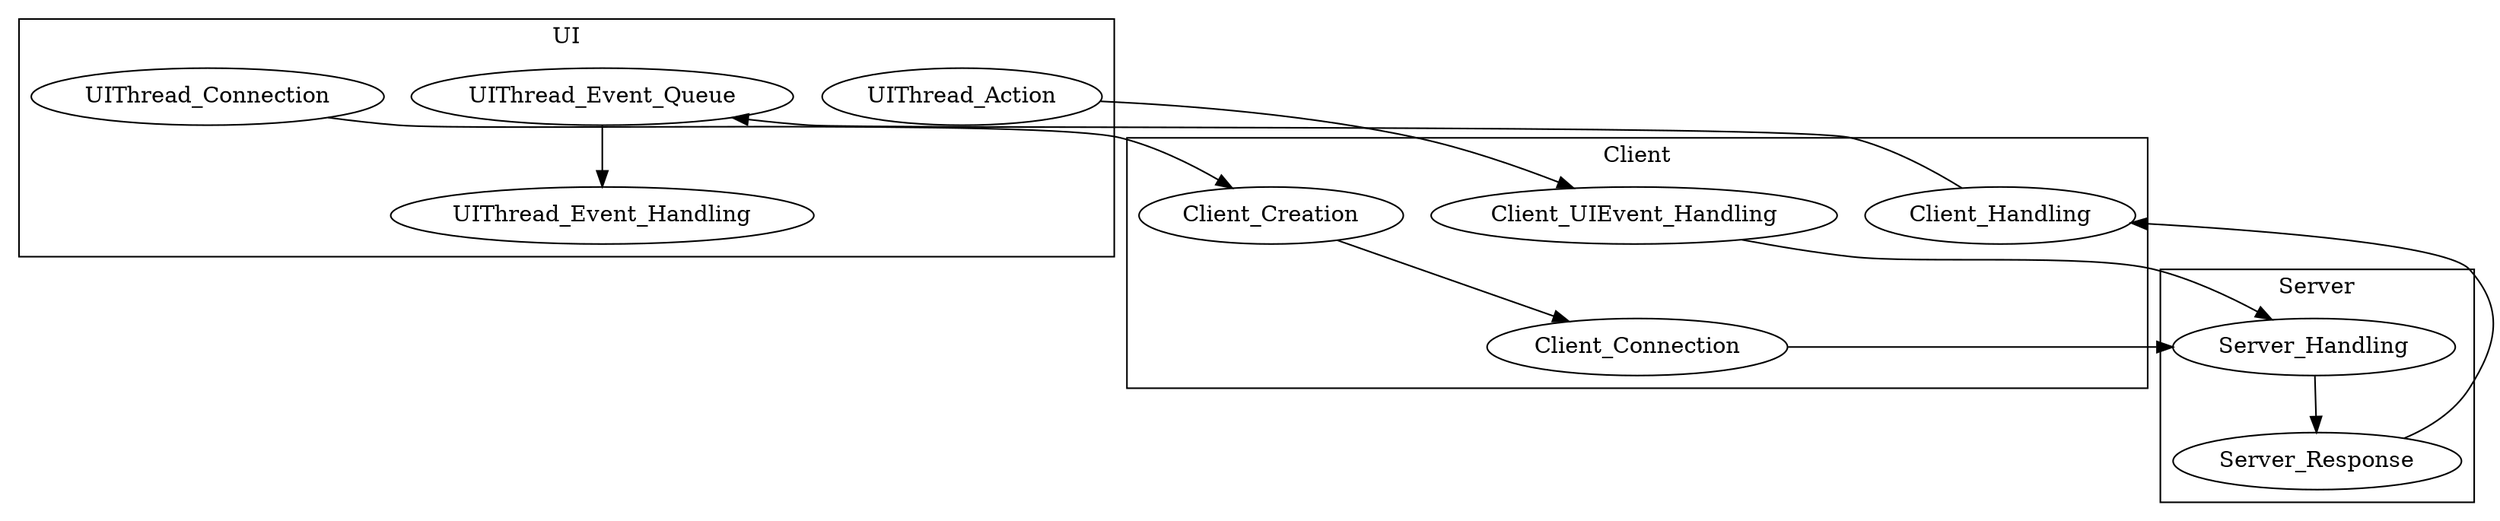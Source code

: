 # Current communication scheme is this

digraph {
    subgraph cluster_UI {
        label = "UI";
        UIThread_Connection;
        UIThread_Event_Queue -> UIThread_Event_Handling;
        UIThread_Action;
    }

    subgraph cluster_Client {
        label = "Client";
        Client_Creation -> Client_Connection;
        Client_Handling;
        Client_UIEvent_Handling;
    }

    subgraph cluster_Server {
        label = "Server";
        Server_Handling;
        Server_Handling -> Server_Response;
    }

    # UI -> Client
    UIThread_Connection -> Client_Creation;
    UIThread_Action -> Client_UIEvent_Handling

    # Client -> UI/Server
    Client_UIEvent_Handling -> Server_Handling;
    Client_Connection -> Server_Handling;
    Client_Handling -> UIThread_Event_Queue;

    # Server -> Client
    Server_Response -> Client_Handling;
}
